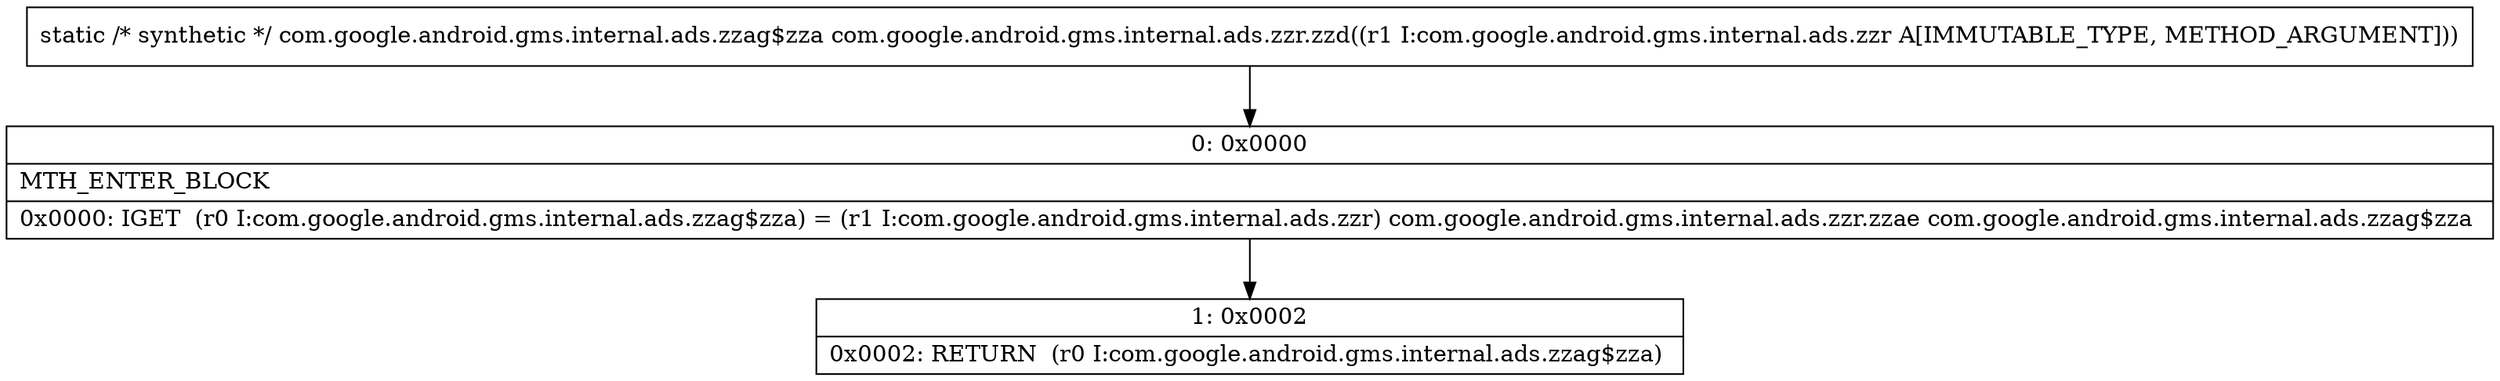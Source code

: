 digraph "CFG forcom.google.android.gms.internal.ads.zzr.zzd(Lcom\/google\/android\/gms\/internal\/ads\/zzr;)Lcom\/google\/android\/gms\/internal\/ads\/zzag$zza;" {
Node_0 [shape=record,label="{0\:\ 0x0000|MTH_ENTER_BLOCK\l|0x0000: IGET  (r0 I:com.google.android.gms.internal.ads.zzag$zza) = (r1 I:com.google.android.gms.internal.ads.zzr) com.google.android.gms.internal.ads.zzr.zzae com.google.android.gms.internal.ads.zzag$zza \l}"];
Node_1 [shape=record,label="{1\:\ 0x0002|0x0002: RETURN  (r0 I:com.google.android.gms.internal.ads.zzag$zza) \l}"];
MethodNode[shape=record,label="{static \/* synthetic *\/ com.google.android.gms.internal.ads.zzag$zza com.google.android.gms.internal.ads.zzr.zzd((r1 I:com.google.android.gms.internal.ads.zzr A[IMMUTABLE_TYPE, METHOD_ARGUMENT])) }"];
MethodNode -> Node_0;
Node_0 -> Node_1;
}

